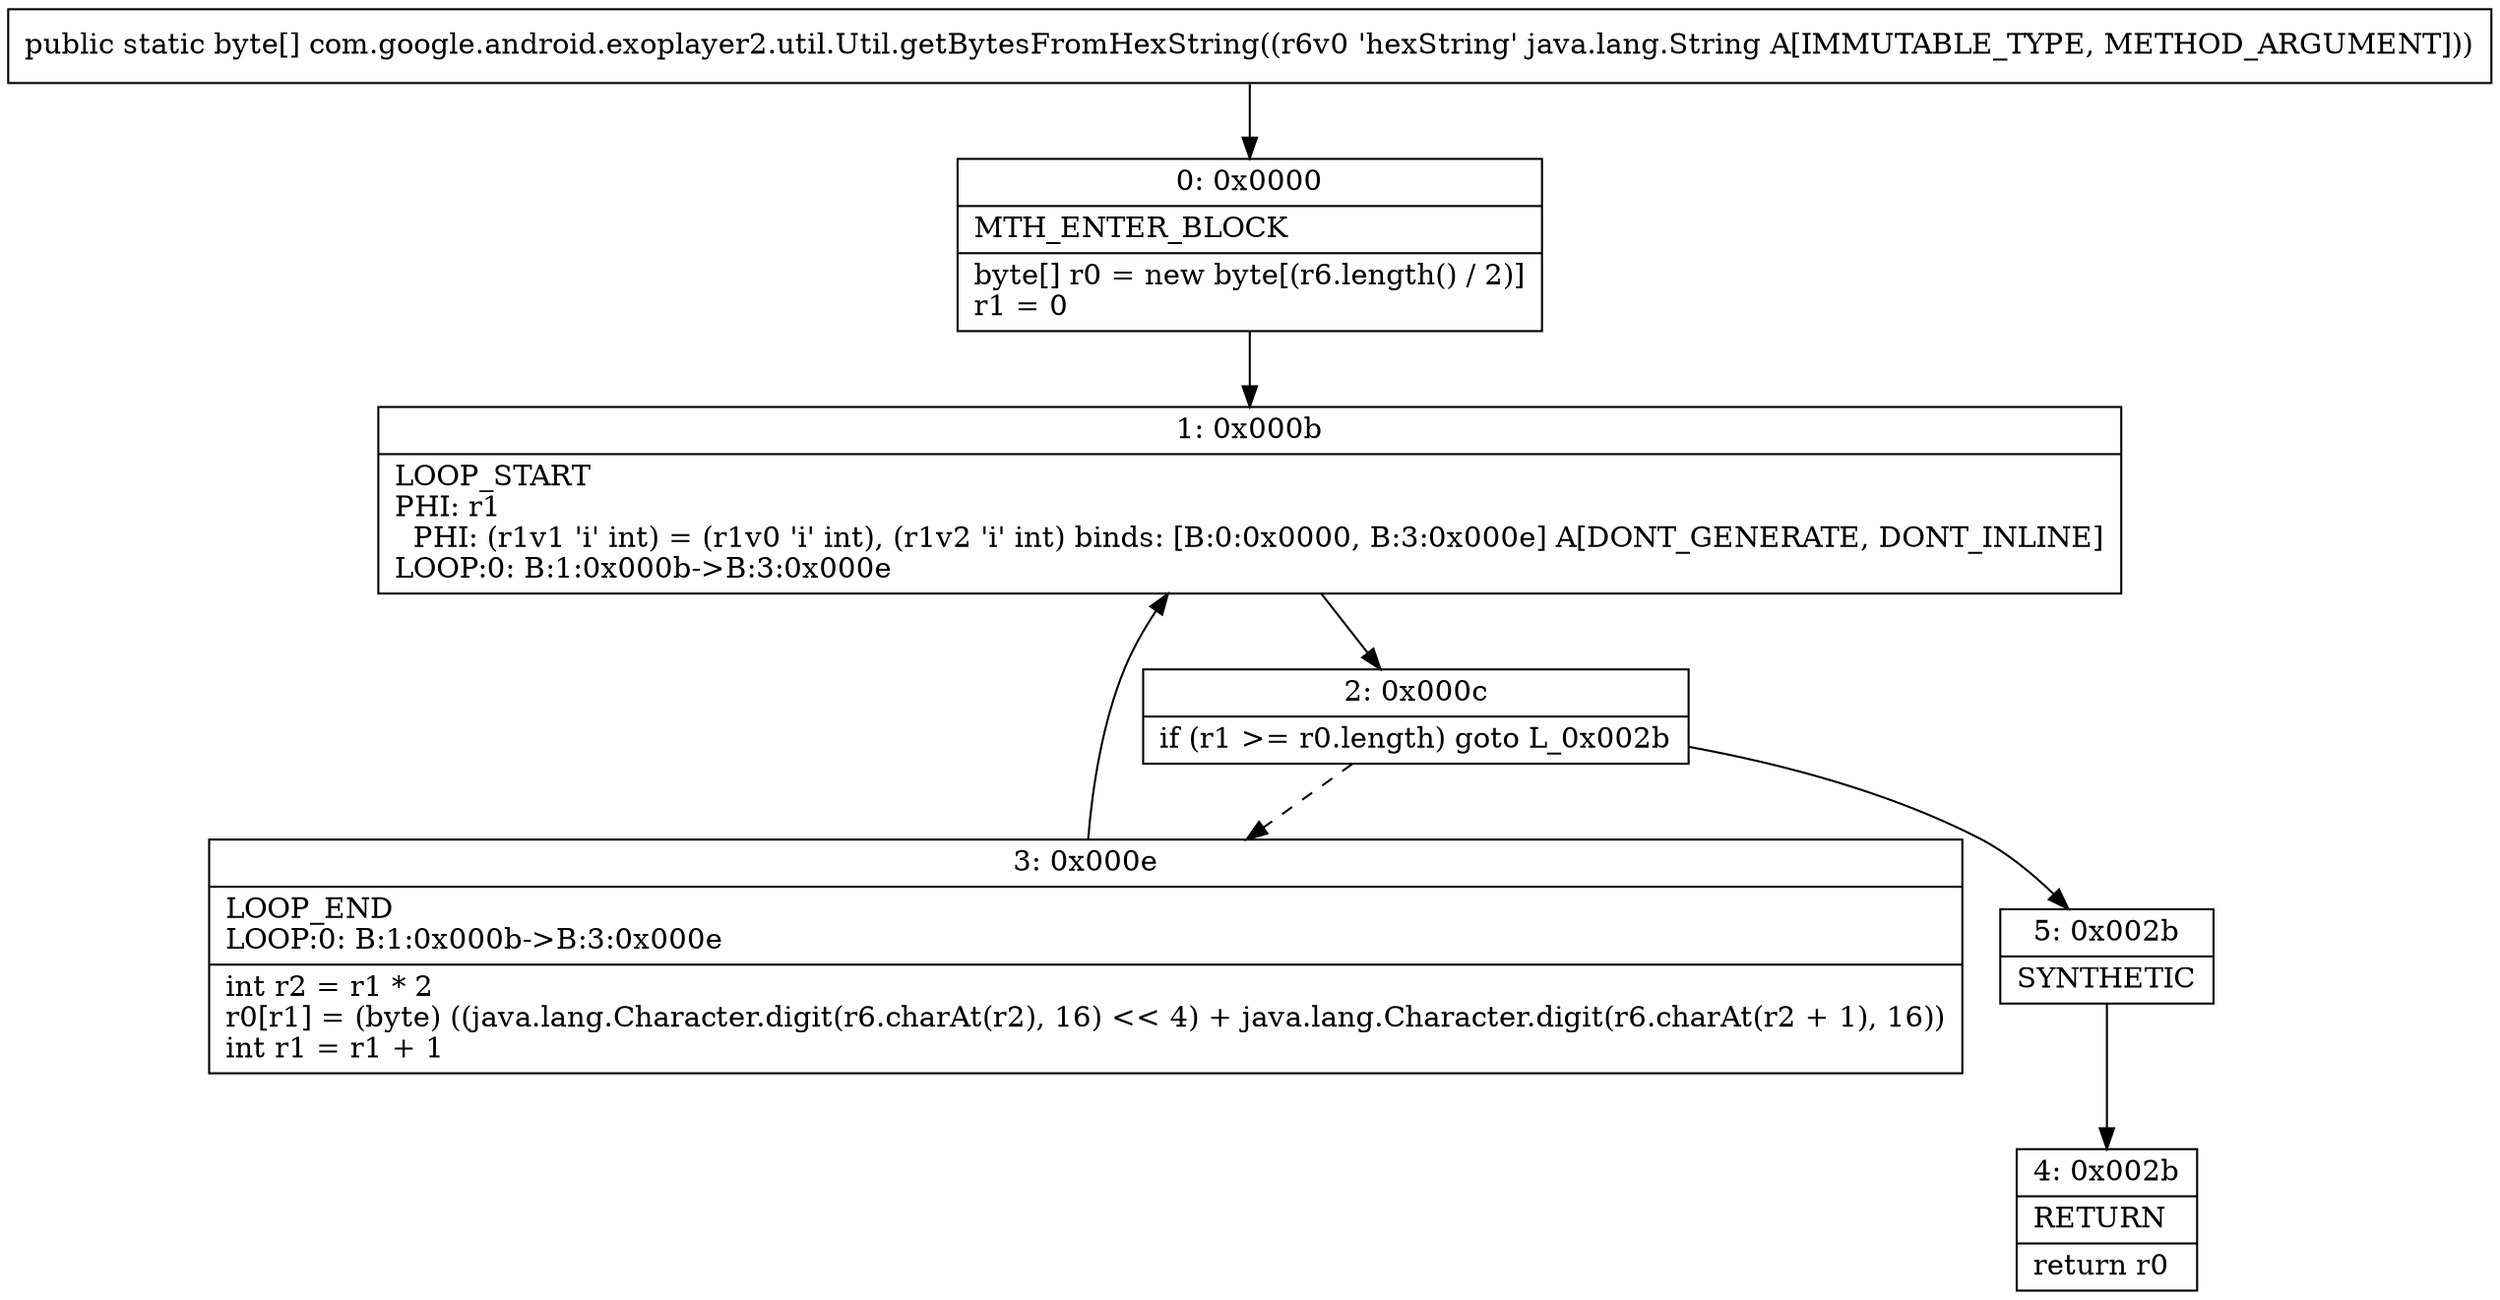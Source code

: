 digraph "CFG forcom.google.android.exoplayer2.util.Util.getBytesFromHexString(Ljava\/lang\/String;)[B" {
Node_0 [shape=record,label="{0\:\ 0x0000|MTH_ENTER_BLOCK\l|byte[] r0 = new byte[(r6.length() \/ 2)]\lr1 = 0\l}"];
Node_1 [shape=record,label="{1\:\ 0x000b|LOOP_START\lPHI: r1 \l  PHI: (r1v1 'i' int) = (r1v0 'i' int), (r1v2 'i' int) binds: [B:0:0x0000, B:3:0x000e] A[DONT_GENERATE, DONT_INLINE]\lLOOP:0: B:1:0x000b\-\>B:3:0x000e\l}"];
Node_2 [shape=record,label="{2\:\ 0x000c|if (r1 \>= r0.length) goto L_0x002b\l}"];
Node_3 [shape=record,label="{3\:\ 0x000e|LOOP_END\lLOOP:0: B:1:0x000b\-\>B:3:0x000e\l|int r2 = r1 * 2\lr0[r1] = (byte) ((java.lang.Character.digit(r6.charAt(r2), 16) \<\< 4) + java.lang.Character.digit(r6.charAt(r2 + 1), 16))\lint r1 = r1 + 1\l}"];
Node_4 [shape=record,label="{4\:\ 0x002b|RETURN\l|return r0\l}"];
Node_5 [shape=record,label="{5\:\ 0x002b|SYNTHETIC\l}"];
MethodNode[shape=record,label="{public static byte[] com.google.android.exoplayer2.util.Util.getBytesFromHexString((r6v0 'hexString' java.lang.String A[IMMUTABLE_TYPE, METHOD_ARGUMENT])) }"];
MethodNode -> Node_0;
Node_0 -> Node_1;
Node_1 -> Node_2;
Node_2 -> Node_3[style=dashed];
Node_2 -> Node_5;
Node_3 -> Node_1;
Node_5 -> Node_4;
}

